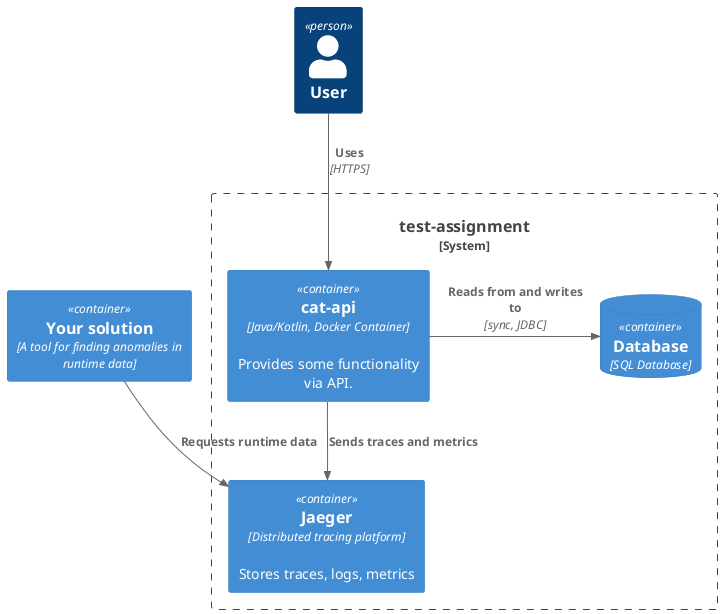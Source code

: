 @startuml
'!includeurl https://raw.githubusercontent.com/RicardoNiepel/C4-PlantUML/master/C4_Container.puml
!include <c4/C4_Container.puml>

'ref http://plantuml.com/stdlib
!include <office/Users/user.puml>
!include <office/Users/mobile_user.puml>

Person(user, User)

System_Boundary(c1, "test-assignment") {
    ContainerDb(database, "Database", "SQL Database")
    Container(backend_api, "cat-api", "Java/Kotlin, Docker Container", "Provides some functionality via API.")
    Container(jaeger, "Jaeger", "Distributed tracing platform", "Stores traces, logs, metrics")
}

Container(trace_analyzer, "Your solution", "A tool for finding anomalies in runtime data")

Rel(user, backend_api, "Uses", "HTTPS")

Rel_Neighbor(backend_api, database, "Reads from and writes to", "sync, JDBC")

Rel(backend_api, jaeger, "Sends traces and metrics", "")
Rel(trace_analyzer, jaeger, "Requests runtime data")

@enduml
